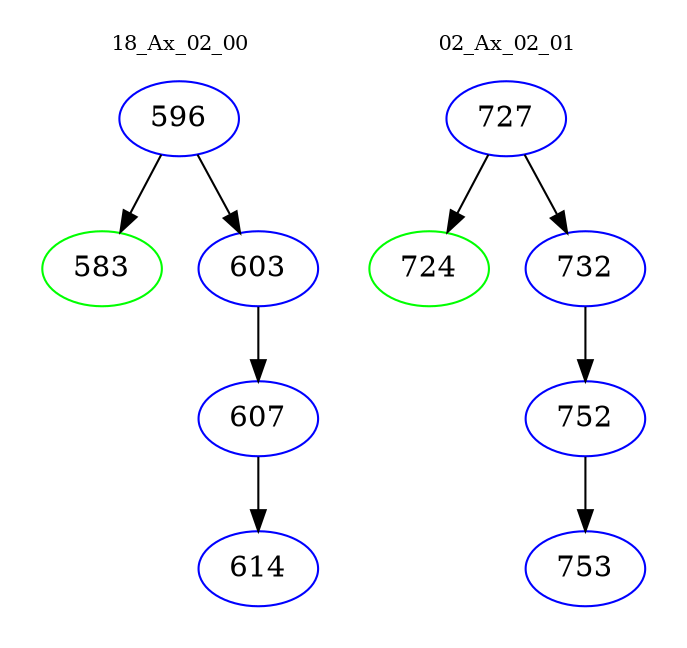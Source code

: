 digraph{
subgraph cluster_0 {
color = white
label = "18_Ax_02_00";
fontsize=10;
T0_596 [label="596", color="blue"]
T0_596 -> T0_583 [color="black"]
T0_583 [label="583", color="green"]
T0_596 -> T0_603 [color="black"]
T0_603 [label="603", color="blue"]
T0_603 -> T0_607 [color="black"]
T0_607 [label="607", color="blue"]
T0_607 -> T0_614 [color="black"]
T0_614 [label="614", color="blue"]
}
subgraph cluster_1 {
color = white
label = "02_Ax_02_01";
fontsize=10;
T1_727 [label="727", color="blue"]
T1_727 -> T1_724 [color="black"]
T1_724 [label="724", color="green"]
T1_727 -> T1_732 [color="black"]
T1_732 [label="732", color="blue"]
T1_732 -> T1_752 [color="black"]
T1_752 [label="752", color="blue"]
T1_752 -> T1_753 [color="black"]
T1_753 [label="753", color="blue"]
}
}
